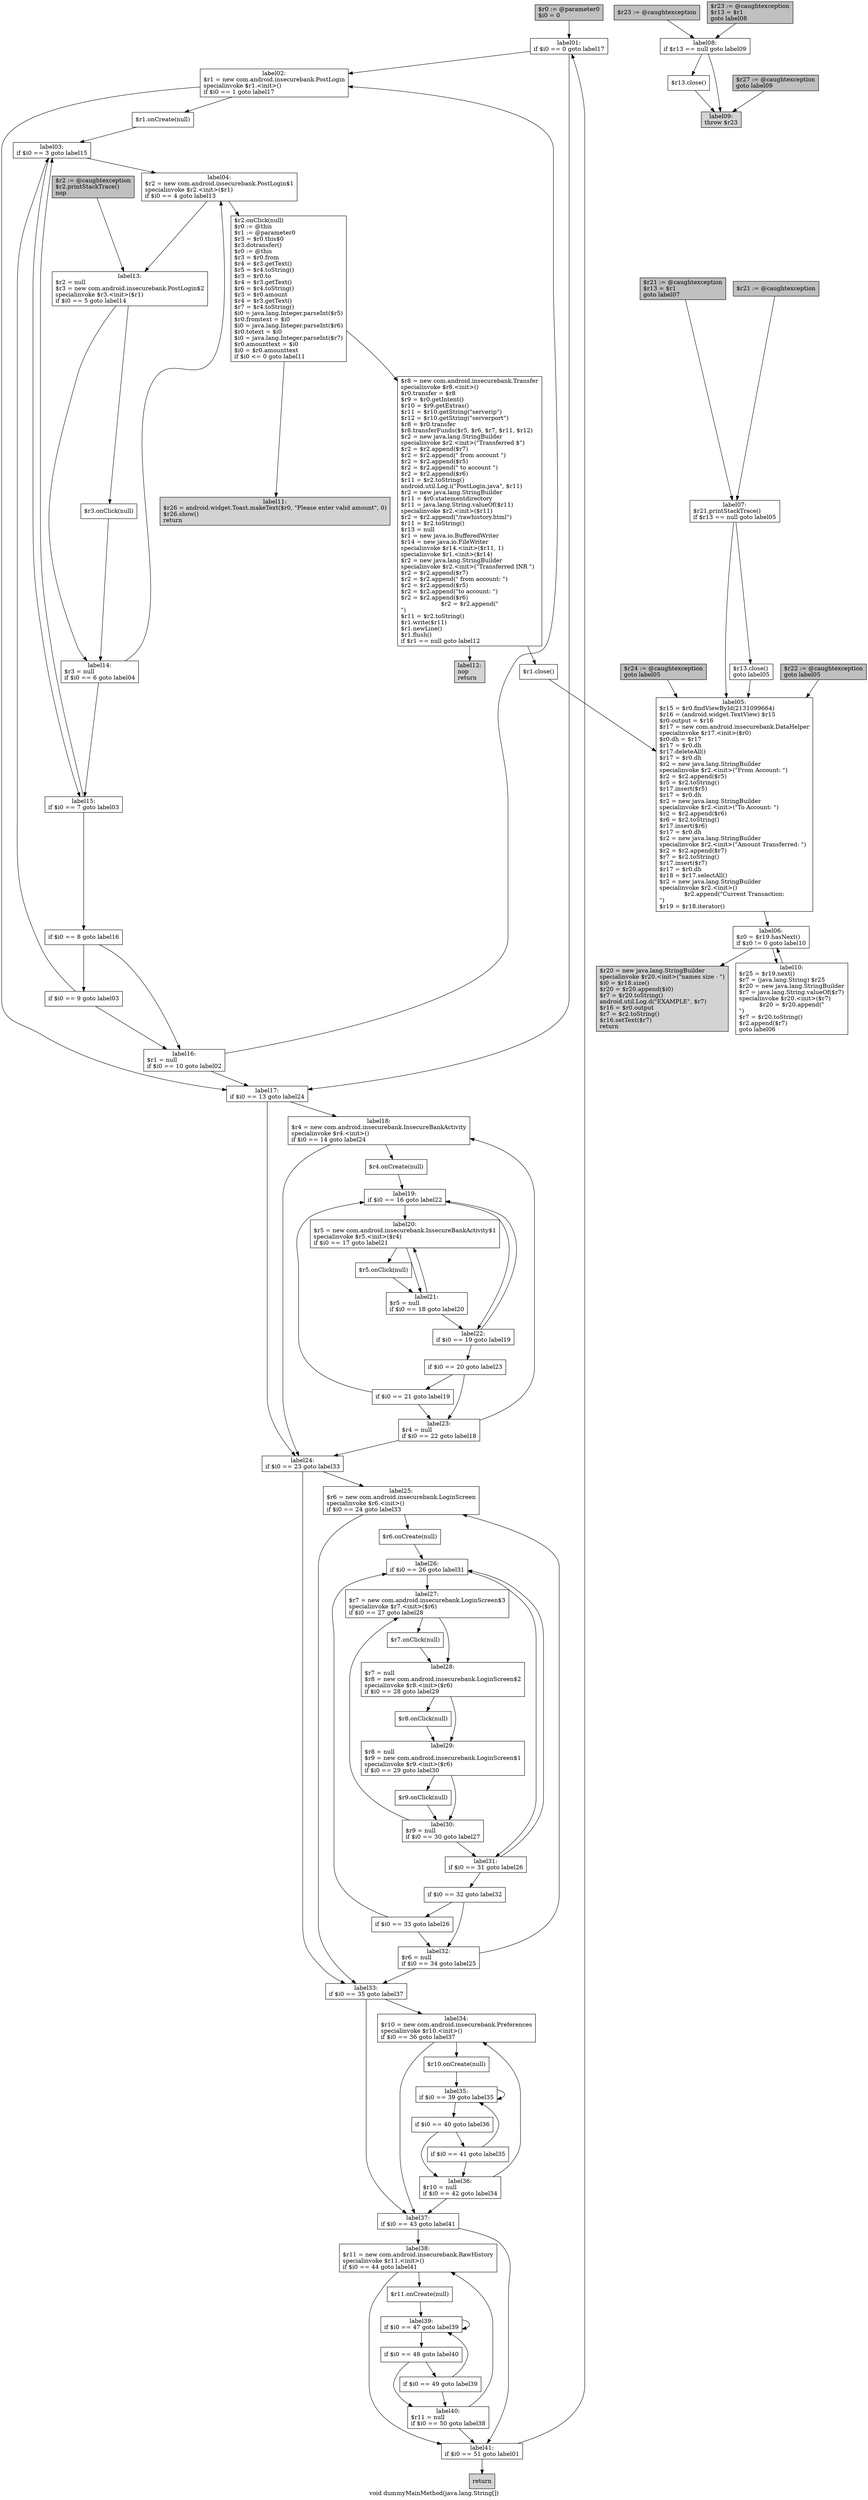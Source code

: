 digraph "void dummyMainMethod(java.lang.String[])" {
    label="void dummyMainMethod(java.lang.String[])";
    node [shape=box];
    "0" [style=filled,fillcolor=gray,label="$r0 := @parameter0\l$i0 = 0\l",];
    "1" [label="label01:\nif $i0 == 0 goto label17\l",];
    "0"->"1";
    "2" [label="label02:\n$r1 = new com.android.insecurebank.PostLogin\lspecialinvoke $r1.<init>()\lif $i0 == 1 goto label17\l",];
    "1"->"2";
    "35" [label="label17:\nif $i0 == 13 goto label24\l",];
    "1"->"35";
    "3" [label="$r1.onCreate(null)\l",];
    "2"->"3";
    "2"->"35";
    "4" [label="label03:\nif $i0 == 3 goto label15\l",];
    "3"->"4";
    "5" [label="label04:\n$r2 = new com.android.insecurebank.PostLogin$1\lspecialinvoke $r2.<init>($r1)\lif $i0 == 4 goto label13\l",];
    "4"->"5";
    "31" [label="label15:\nif $i0 == 7 goto label03\l",];
    "4"->"31";
    "6" [label="$r2.onClick(null)\l$r0 := @this\l$r1 := @parameter0\l$r3 = $r0.this$0\l$r3.dotransfer()\l$r0 := @this\l$r3 = $r0.from\l$r4 = $r3.getText()\l$r5 = $r4.toString()\l$r3 = $r0.to\l$r4 = $r3.getText()\l$r6 = $r4.toString()\l$r3 = $r0.amount\l$r4 = $r3.getText()\l$r7 = $r4.toString()\l$i0 = java.lang.Integer.parseInt($r5)\l$r0.fromtext = $i0\l$i0 = java.lang.Integer.parseInt($r6)\l$r0.totext = $i0\l$i0 = java.lang.Integer.parseInt($r7)\l$r0.amounttext = $i0\l$i0 = $r0.amounttext\lif $i0 <= 0 goto label11\l",];
    "5"->"6";
    "28" [label="label13:\n$r2 = null\l$r3 = new com.android.insecurebank.PostLogin$2\lspecialinvoke $r3.<init>($r1)\lif $i0 == 5 goto label14\l",];
    "5"->"28";
    "7" [label="$r8 = new com.android.insecurebank.Transfer\lspecialinvoke $r8.<init>()\l$r0.transfer = $r8\l$r9 = $r0.getIntent()\l$r10 = $r9.getExtras()\l$r11 = $r10.getString(\"serverip\")\l$r12 = $r10.getString(\"serverport\")\l$r8 = $r0.transfer\l$r8.transferFunds($r5, $r6, $r7, $r11, $r12)\l$r2 = new java.lang.StringBuilder\lspecialinvoke $r2.<init>(\"Transferred $\")\l$r2 = $r2.append($r7)\l$r2 = $r2.append(\" from account \")\l$r2 = $r2.append($r5)\l$r2 = $r2.append(\" to account \")\l$r2 = $r2.append($r6)\l$r11 = $r2.toString()\landroid.util.Log.i(\"PostLogin.java\", $r11)\l$r2 = new java.lang.StringBuilder\l$r11 = $r0.statementdirectory\l$r11 = java.lang.String.valueOf($r11)\lspecialinvoke $r2.<init>($r11)\l$r2 = $r2.append(\"/rawhistory.html\")\l$r11 = $r2.toString()\l$r13 = null\l$r1 = new java.io.BufferedWriter\l$r14 = new java.io.FileWriter\lspecialinvoke $r14.<init>($r11, 1)\lspecialinvoke $r1.<init>($r14)\l$r2 = new java.lang.StringBuilder\lspecialinvoke $r2.<init>(\"Transferred INR \")\l$r2 = $r2.append($r7)\l$r2 = $r2.append(\" from account: \")\l$r2 = $r2.append($r5)\l$r2 = $r2.append(\"to account: \")\l$r2 = $r2.append($r6)\l$r2 = $r2.append(\"\n\")\l$r11 = $r2.toString()\l$r1.write($r11)\l$r1.newLine()\l$r1.flush()\lif $r1 == null goto label12\l",];
    "6"->"7";
    "22" [style=filled,fillcolor=lightgray,label="label11:\n$r26 = android.widget.Toast.makeText($r0, \"Please enter valid amount\", 0)\l$r26.show()\lreturn\l",];
    "6"->"22";
    "8" [label="$r1.close()\l",];
    "7"->"8";
    "26" [style=filled,fillcolor=lightgray,label="label12:\nnop\lreturn\l",];
    "7"->"26";
    "9" [label="label05:\n$r15 = $r0.findViewById(2131099664)\l$r16 = (android.widget.TextView) $r15\l$r0.output = $r16\l$r17 = new com.android.insecurebank.DataHelper\lspecialinvoke $r17.<init>($r0)\l$r0.dh = $r17\l$r17 = $r0.dh\l$r17.deleteAll()\l$r17 = $r0.dh\l$r2 = new java.lang.StringBuilder\lspecialinvoke $r2.<init>(\"From Account: \")\l$r2 = $r2.append($r5)\l$r5 = $r2.toString()\l$r17.insert($r5)\l$r17 = $r0.dh\l$r2 = new java.lang.StringBuilder\lspecialinvoke $r2.<init>(\"To Account: \")\l$r2 = $r2.append($r6)\l$r6 = $r2.toString()\l$r17.insert($r6)\l$r17 = $r0.dh\l$r2 = new java.lang.StringBuilder\lspecialinvoke $r2.<init>(\"Amount Transferred: \")\l$r2 = $r2.append($r7)\l$r7 = $r2.toString()\l$r17.insert($r7)\l$r17 = $r0.dh\l$r18 = $r17.selectAll()\l$r2 = new java.lang.StringBuilder\lspecialinvoke $r2.<init>()\l$r2.append(\"Current Transaction:\n\")\l$r19 = $r18.iterator()\l",];
    "8"->"9";
    "10" [label="label06:\n$z0 = $r19.hasNext()\lif $z0 != 0 goto label10\l",];
    "9"->"10";
    "11" [style=filled,fillcolor=lightgray,label="$r20 = new java.lang.StringBuilder\lspecialinvoke $r20.<init>(\"names size - \")\l$i0 = $r18.size()\l$r20 = $r20.append($i0)\l$r7 = $r20.toString()\landroid.util.Log.d(\"EXAMPLE\", $r7)\l$r16 = $r0.output\l$r7 = $r2.toString()\l$r16.setText($r7)\lreturn\l",];
    "10"->"11";
    "21" [label="label10:\n$r25 = $r19.next()\l$r7 = (java.lang.String) $r25\l$r20 = new java.lang.StringBuilder\l$r7 = java.lang.String.valueOf($r7)\lspecialinvoke $r20.<init>($r7)\l$r20 = $r20.append(\"\n\")\l$r7 = $r20.toString()\l$r2.append($r7)\lgoto label06\l",];
    "10"->"21";
    "12" [style=filled,fillcolor=gray,label="$r21 := @caughtexception\l",];
    "13" [label="label07:\n$r21.printStackTrace()\lif $r13 == null goto label05\l",];
    "12"->"13";
    "13"->"9";
    "14" [label="$r13.close()\lgoto label05\l",];
    "13"->"14";
    "14"->"9";
    "15" [style=filled,fillcolor=gray,label="$r22 := @caughtexception\lgoto label05\l",];
    "15"->"9";
    "16" [style=filled,fillcolor=gray,label="$r23 := @caughtexception\l",];
    "17" [label="label08:\nif $r13 == null goto label09\l",];
    "16"->"17";
    "18" [label="$r13.close()\l",];
    "17"->"18";
    "19" [style=filled,fillcolor=lightgray,label="label09:\nthrow $r23\l",];
    "17"->"19";
    "18"->"19";
    "20" [style=filled,fillcolor=gray,label="$r24 := @caughtexception\lgoto label05\l",];
    "20"->"9";
    "21"->"10";
    "23" [style=filled,fillcolor=gray,label="$r27 := @caughtexception\lgoto label09\l",];
    "23"->"19";
    "24" [style=filled,fillcolor=gray,label="$r23 := @caughtexception\l$r13 = $r1\lgoto label08\l",];
    "24"->"17";
    "25" [style=filled,fillcolor=gray,label="$r21 := @caughtexception\l$r13 = $r1\lgoto label07\l",];
    "25"->"13";
    "27" [style=filled,fillcolor=gray,label="$r2 := @caughtexception\l$r2.printStackTrace()\lnop\l",];
    "27"->"28";
    "29" [label="$r3.onClick(null)\l",];
    "28"->"29";
    "30" [label="label14:\n$r3 = null\lif $i0 == 6 goto label04\l",];
    "28"->"30";
    "29"->"30";
    "30"->"5";
    "30"->"31";
    "31"->"4";
    "32" [label="if $i0 == 8 goto label16\l",];
    "31"->"32";
    "33" [label="if $i0 == 9 goto label03\l",];
    "32"->"33";
    "34" [label="label16:\n$r1 = null\lif $i0 == 10 goto label02\l",];
    "32"->"34";
    "33"->"4";
    "33"->"34";
    "34"->"2";
    "34"->"35";
    "36" [label="label18:\n$r4 = new com.android.insecurebank.InsecureBankActivity\lspecialinvoke $r4.<init>()\lif $i0 == 14 goto label24\l",];
    "35"->"36";
    "46" [label="label24:\nif $i0 == 23 goto label33\l",];
    "35"->"46";
    "37" [label="$r4.onCreate(null)\l",];
    "36"->"37";
    "36"->"46";
    "38" [label="label19:\nif $i0 == 16 goto label22\l",];
    "37"->"38";
    "39" [label="label20:\n$r5 = new com.android.insecurebank.InsecureBankActivity$1\lspecialinvoke $r5.<init>($r4)\lif $i0 == 17 goto label21\l",];
    "38"->"39";
    "42" [label="label22:\nif $i0 == 19 goto label19\l",];
    "38"->"42";
    "40" [label="$r5.onClick(null)\l",];
    "39"->"40";
    "41" [label="label21:\n$r5 = null\lif $i0 == 18 goto label20\l",];
    "39"->"41";
    "40"->"41";
    "41"->"39";
    "41"->"42";
    "42"->"38";
    "43" [label="if $i0 == 20 goto label23\l",];
    "42"->"43";
    "44" [label="if $i0 == 21 goto label19\l",];
    "43"->"44";
    "45" [label="label23:\n$r4 = null\lif $i0 == 22 goto label18\l",];
    "43"->"45";
    "44"->"38";
    "44"->"45";
    "45"->"36";
    "45"->"46";
    "47" [label="label25:\n$r6 = new com.android.insecurebank.LoginScreen\lspecialinvoke $r6.<init>()\lif $i0 == 24 goto label33\l",];
    "46"->"47";
    "61" [label="label33:\nif $i0 == 35 goto label37\l",];
    "46"->"61";
    "48" [label="$r6.onCreate(null)\l",];
    "47"->"48";
    "47"->"61";
    "49" [label="label26:\nif $i0 == 26 goto label31\l",];
    "48"->"49";
    "50" [label="label27:\n$r7 = new com.android.insecurebank.LoginScreen$3\lspecialinvoke $r7.<init>($r6)\lif $i0 == 27 goto label28\l",];
    "49"->"50";
    "57" [label="label31:\nif $i0 == 31 goto label26\l",];
    "49"->"57";
    "51" [label="$r7.onClick(null)\l",];
    "50"->"51";
    "52" [label="label28:\n$r7 = null\l$r8 = new com.android.insecurebank.LoginScreen$2\lspecialinvoke $r8.<init>($r6)\lif $i0 == 28 goto label29\l",];
    "50"->"52";
    "51"->"52";
    "53" [label="$r8.onClick(null)\l",];
    "52"->"53";
    "54" [label="label29:\n$r8 = null\l$r9 = new com.android.insecurebank.LoginScreen$1\lspecialinvoke $r9.<init>($r6)\lif $i0 == 29 goto label30\l",];
    "52"->"54";
    "53"->"54";
    "55" [label="$r9.onClick(null)\l",];
    "54"->"55";
    "56" [label="label30:\n$r9 = null\lif $i0 == 30 goto label27\l",];
    "54"->"56";
    "55"->"56";
    "56"->"50";
    "56"->"57";
    "57"->"49";
    "58" [label="if $i0 == 32 goto label32\l",];
    "57"->"58";
    "59" [label="if $i0 == 33 goto label26\l",];
    "58"->"59";
    "60" [label="label32:\n$r6 = null\lif $i0 == 34 goto label25\l",];
    "58"->"60";
    "59"->"49";
    "59"->"60";
    "60"->"47";
    "60"->"61";
    "62" [label="label34:\n$r10 = new com.android.insecurebank.Preferences\lspecialinvoke $r10.<init>()\lif $i0 == 36 goto label37\l",];
    "61"->"62";
    "68" [label="label37:\nif $i0 == 43 goto label41\l",];
    "61"->"68";
    "63" [label="$r10.onCreate(null)\l",];
    "62"->"63";
    "62"->"68";
    "64" [label="label35:\nif $i0 == 39 goto label35\l",];
    "63"->"64";
    "64"->"64";
    "65" [label="if $i0 == 40 goto label36\l",];
    "64"->"65";
    "66" [label="if $i0 == 41 goto label35\l",];
    "65"->"66";
    "67" [label="label36:\n$r10 = null\lif $i0 == 42 goto label34\l",];
    "65"->"67";
    "66"->"64";
    "66"->"67";
    "67"->"62";
    "67"->"68";
    "69" [label="label38:\n$r11 = new com.android.insecurebank.RawHistory\lspecialinvoke $r11.<init>()\lif $i0 == 44 goto label41\l",];
    "68"->"69";
    "75" [label="label41:\nif $i0 == 51 goto label01\l",];
    "68"->"75";
    "70" [label="$r11.onCreate(null)\l",];
    "69"->"70";
    "69"->"75";
    "71" [label="label39:\nif $i0 == 47 goto label39\l",];
    "70"->"71";
    "71"->"71";
    "72" [label="if $i0 == 48 goto label40\l",];
    "71"->"72";
    "73" [label="if $i0 == 49 goto label39\l",];
    "72"->"73";
    "74" [label="label40:\n$r11 = null\lif $i0 == 50 goto label38\l",];
    "72"->"74";
    "73"->"71";
    "73"->"74";
    "74"->"69";
    "74"->"75";
    "75"->"1";
    "76" [style=filled,fillcolor=lightgray,label="return\l",];
    "75"->"76";
}
